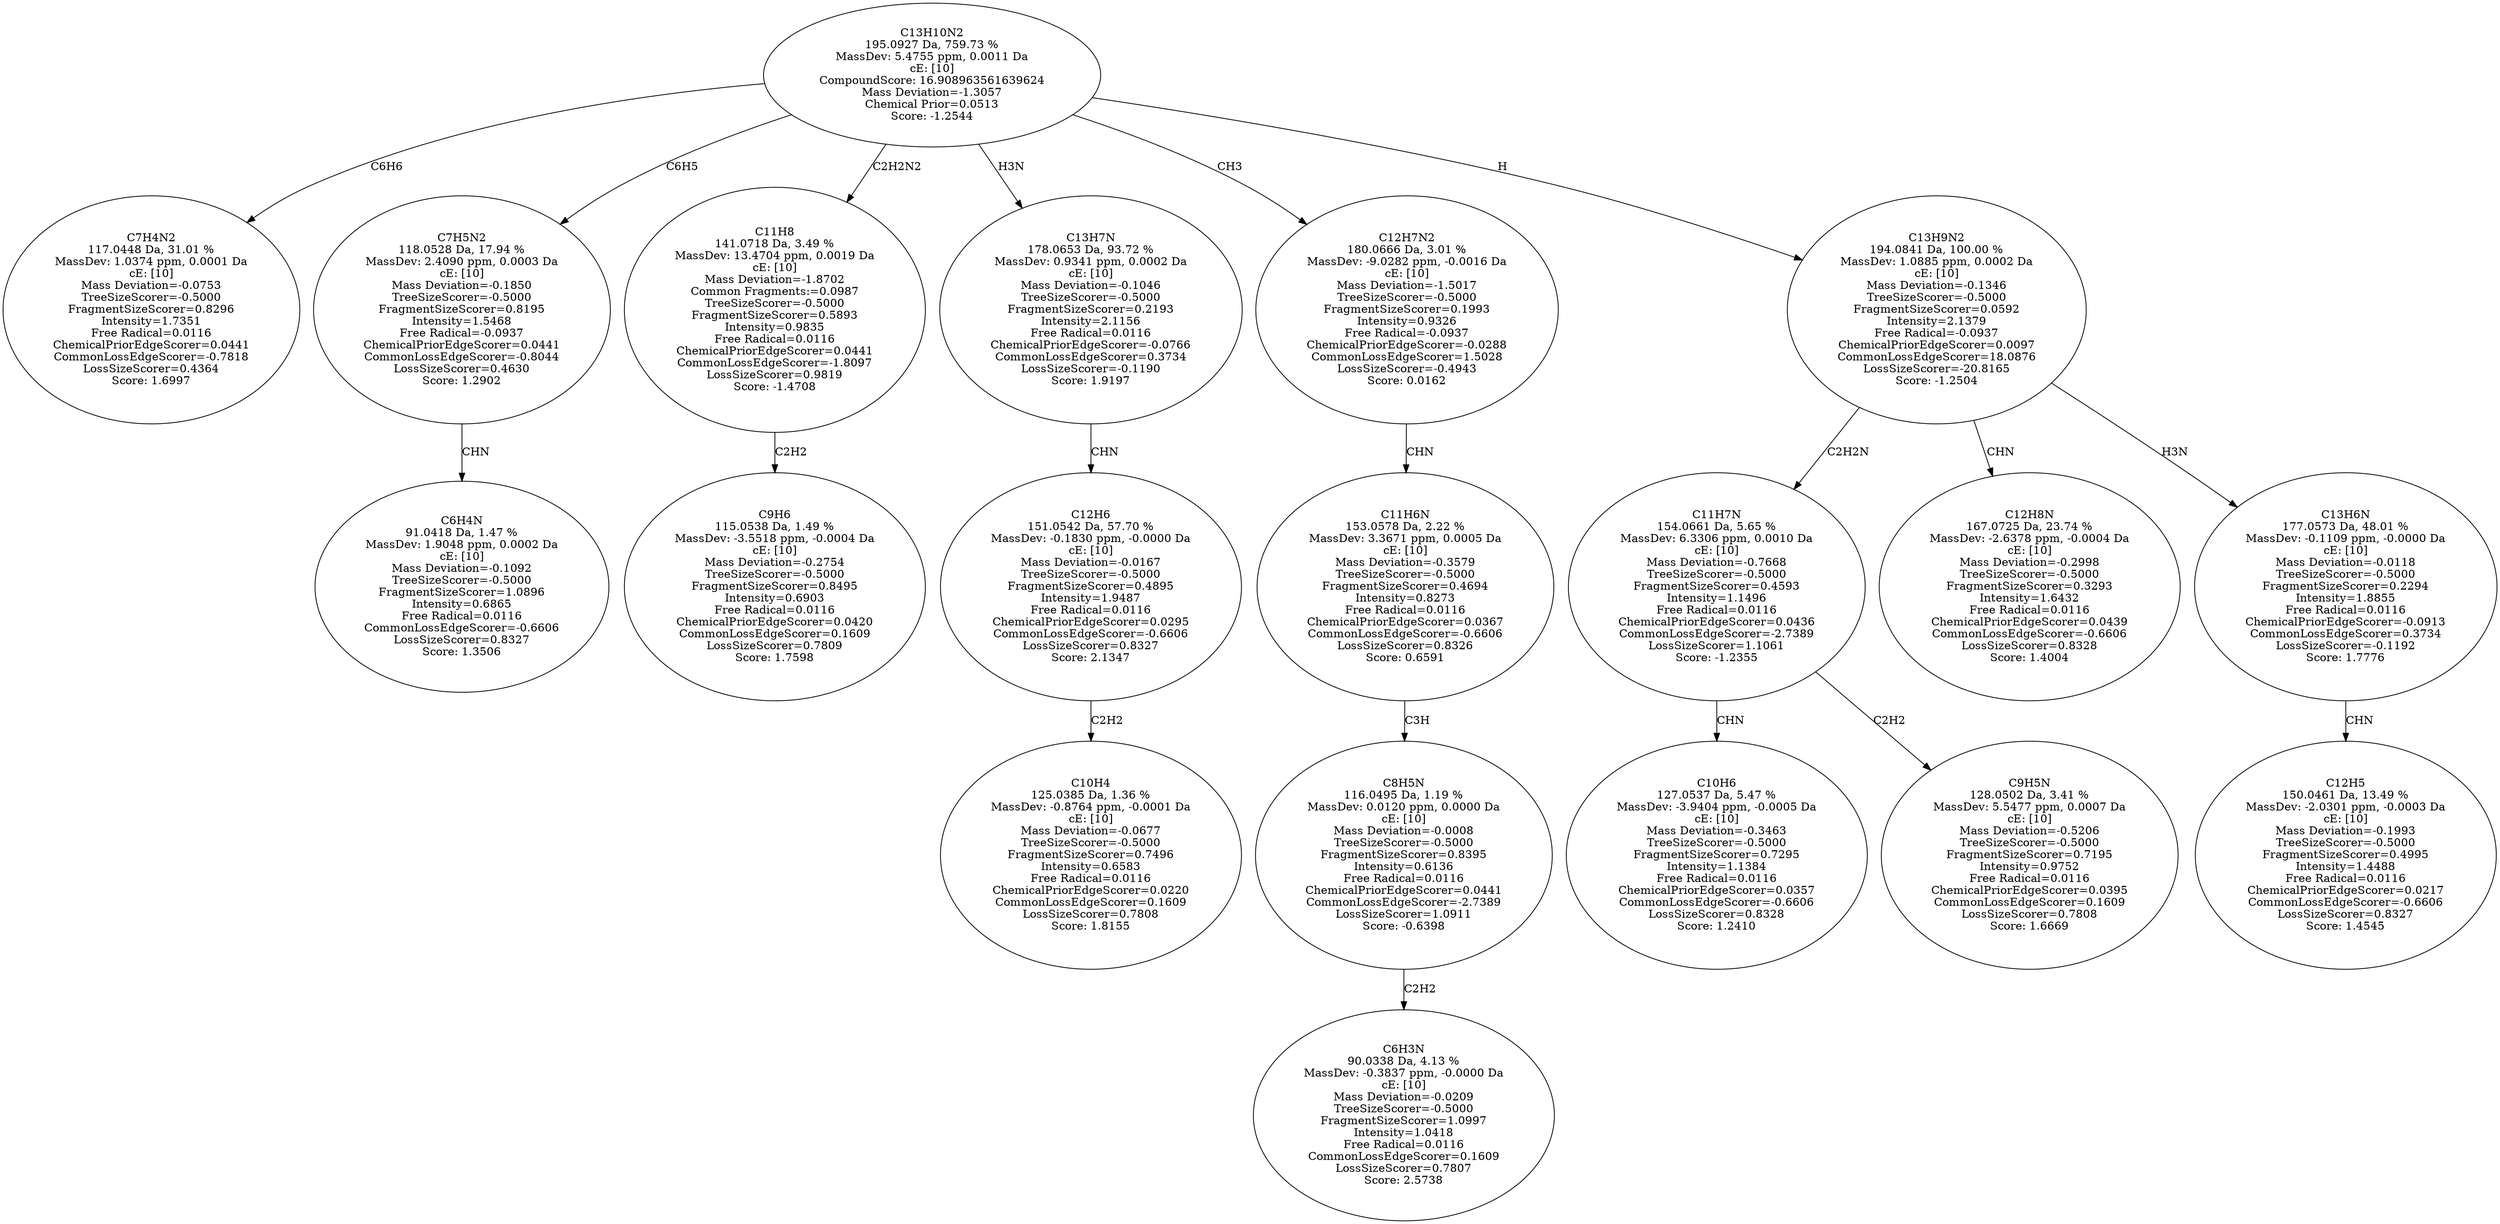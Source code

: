 strict digraph {
v1 [label="C7H4N2\n117.0448 Da, 31.01 %\nMassDev: 1.0374 ppm, 0.0001 Da\ncE: [10]\nMass Deviation=-0.0753\nTreeSizeScorer=-0.5000\nFragmentSizeScorer=0.8296\nIntensity=1.7351\nFree Radical=0.0116\nChemicalPriorEdgeScorer=0.0441\nCommonLossEdgeScorer=-0.7818\nLossSizeScorer=0.4364\nScore: 1.6997"];
v2 [label="C6H4N\n91.0418 Da, 1.47 %\nMassDev: 1.9048 ppm, 0.0002 Da\ncE: [10]\nMass Deviation=-0.1092\nTreeSizeScorer=-0.5000\nFragmentSizeScorer=1.0896\nIntensity=0.6865\nFree Radical=0.0116\nCommonLossEdgeScorer=-0.6606\nLossSizeScorer=0.8327\nScore: 1.3506"];
v3 [label="C7H5N2\n118.0528 Da, 17.94 %\nMassDev: 2.4090 ppm, 0.0003 Da\ncE: [10]\nMass Deviation=-0.1850\nTreeSizeScorer=-0.5000\nFragmentSizeScorer=0.8195\nIntensity=1.5468\nFree Radical=-0.0937\nChemicalPriorEdgeScorer=0.0441\nCommonLossEdgeScorer=-0.8044\nLossSizeScorer=0.4630\nScore: 1.2902"];
v4 [label="C9H6\n115.0538 Da, 1.49 %\nMassDev: -3.5518 ppm, -0.0004 Da\ncE: [10]\nMass Deviation=-0.2754\nTreeSizeScorer=-0.5000\nFragmentSizeScorer=0.8495\nIntensity=0.6903\nFree Radical=0.0116\nChemicalPriorEdgeScorer=0.0420\nCommonLossEdgeScorer=0.1609\nLossSizeScorer=0.7809\nScore: 1.7598"];
v5 [label="C11H8\n141.0718 Da, 3.49 %\nMassDev: 13.4704 ppm, 0.0019 Da\ncE: [10]\nMass Deviation=-1.8702\nCommon Fragments:=0.0987\nTreeSizeScorer=-0.5000\nFragmentSizeScorer=0.5893\nIntensity=0.9835\nFree Radical=0.0116\nChemicalPriorEdgeScorer=0.0441\nCommonLossEdgeScorer=-1.8097\nLossSizeScorer=0.9819\nScore: -1.4708"];
v6 [label="C10H4\n125.0385 Da, 1.36 %\nMassDev: -0.8764 ppm, -0.0001 Da\ncE: [10]\nMass Deviation=-0.0677\nTreeSizeScorer=-0.5000\nFragmentSizeScorer=0.7496\nIntensity=0.6583\nFree Radical=0.0116\nChemicalPriorEdgeScorer=0.0220\nCommonLossEdgeScorer=0.1609\nLossSizeScorer=0.7808\nScore: 1.8155"];
v7 [label="C12H6\n151.0542 Da, 57.70 %\nMassDev: -0.1830 ppm, -0.0000 Da\ncE: [10]\nMass Deviation=-0.0167\nTreeSizeScorer=-0.5000\nFragmentSizeScorer=0.4895\nIntensity=1.9487\nFree Radical=0.0116\nChemicalPriorEdgeScorer=0.0295\nCommonLossEdgeScorer=-0.6606\nLossSizeScorer=0.8327\nScore: 2.1347"];
v8 [label="C13H7N\n178.0653 Da, 93.72 %\nMassDev: 0.9341 ppm, 0.0002 Da\ncE: [10]\nMass Deviation=-0.1046\nTreeSizeScorer=-0.5000\nFragmentSizeScorer=0.2193\nIntensity=2.1156\nFree Radical=0.0116\nChemicalPriorEdgeScorer=-0.0766\nCommonLossEdgeScorer=0.3734\nLossSizeScorer=-0.1190\nScore: 1.9197"];
v9 [label="C6H3N\n90.0338 Da, 4.13 %\nMassDev: -0.3837 ppm, -0.0000 Da\ncE: [10]\nMass Deviation=-0.0209\nTreeSizeScorer=-0.5000\nFragmentSizeScorer=1.0997\nIntensity=1.0418\nFree Radical=0.0116\nCommonLossEdgeScorer=0.1609\nLossSizeScorer=0.7807\nScore: 2.5738"];
v10 [label="C8H5N\n116.0495 Da, 1.19 %\nMassDev: 0.0120 ppm, 0.0000 Da\ncE: [10]\nMass Deviation=-0.0008\nTreeSizeScorer=-0.5000\nFragmentSizeScorer=0.8395\nIntensity=0.6136\nFree Radical=0.0116\nChemicalPriorEdgeScorer=0.0441\nCommonLossEdgeScorer=-2.7389\nLossSizeScorer=1.0911\nScore: -0.6398"];
v11 [label="C11H6N\n153.0578 Da, 2.22 %\nMassDev: 3.3671 ppm, 0.0005 Da\ncE: [10]\nMass Deviation=-0.3579\nTreeSizeScorer=-0.5000\nFragmentSizeScorer=0.4694\nIntensity=0.8273\nFree Radical=0.0116\nChemicalPriorEdgeScorer=0.0367\nCommonLossEdgeScorer=-0.6606\nLossSizeScorer=0.8326\nScore: 0.6591"];
v12 [label="C12H7N2\n180.0666 Da, 3.01 %\nMassDev: -9.0282 ppm, -0.0016 Da\ncE: [10]\nMass Deviation=-1.5017\nTreeSizeScorer=-0.5000\nFragmentSizeScorer=0.1993\nIntensity=0.9326\nFree Radical=-0.0937\nChemicalPriorEdgeScorer=-0.0288\nCommonLossEdgeScorer=1.5028\nLossSizeScorer=-0.4943\nScore: 0.0162"];
v13 [label="C10H6\n127.0537 Da, 5.47 %\nMassDev: -3.9404 ppm, -0.0005 Da\ncE: [10]\nMass Deviation=-0.3463\nTreeSizeScorer=-0.5000\nFragmentSizeScorer=0.7295\nIntensity=1.1384\nFree Radical=0.0116\nChemicalPriorEdgeScorer=0.0357\nCommonLossEdgeScorer=-0.6606\nLossSizeScorer=0.8328\nScore: 1.2410"];
v14 [label="C9H5N\n128.0502 Da, 3.41 %\nMassDev: 5.5477 ppm, 0.0007 Da\ncE: [10]\nMass Deviation=-0.5206\nTreeSizeScorer=-0.5000\nFragmentSizeScorer=0.7195\nIntensity=0.9752\nFree Radical=0.0116\nChemicalPriorEdgeScorer=0.0395\nCommonLossEdgeScorer=0.1609\nLossSizeScorer=0.7808\nScore: 1.6669"];
v15 [label="C11H7N\n154.0661 Da, 5.65 %\nMassDev: 6.3306 ppm, 0.0010 Da\ncE: [10]\nMass Deviation=-0.7668\nTreeSizeScorer=-0.5000\nFragmentSizeScorer=0.4593\nIntensity=1.1496\nFree Radical=0.0116\nChemicalPriorEdgeScorer=0.0436\nCommonLossEdgeScorer=-2.7389\nLossSizeScorer=1.1061\nScore: -1.2355"];
v16 [label="C12H8N\n167.0725 Da, 23.74 %\nMassDev: -2.6378 ppm, -0.0004 Da\ncE: [10]\nMass Deviation=-0.2998\nTreeSizeScorer=-0.5000\nFragmentSizeScorer=0.3293\nIntensity=1.6432\nFree Radical=0.0116\nChemicalPriorEdgeScorer=0.0439\nCommonLossEdgeScorer=-0.6606\nLossSizeScorer=0.8328\nScore: 1.4004"];
v17 [label="C12H5\n150.0461 Da, 13.49 %\nMassDev: -2.0301 ppm, -0.0003 Da\ncE: [10]\nMass Deviation=-0.1993\nTreeSizeScorer=-0.5000\nFragmentSizeScorer=0.4995\nIntensity=1.4488\nFree Radical=0.0116\nChemicalPriorEdgeScorer=0.0217\nCommonLossEdgeScorer=-0.6606\nLossSizeScorer=0.8327\nScore: 1.4545"];
v18 [label="C13H6N\n177.0573 Da, 48.01 %\nMassDev: -0.1109 ppm, -0.0000 Da\ncE: [10]\nMass Deviation=-0.0118\nTreeSizeScorer=-0.5000\nFragmentSizeScorer=0.2294\nIntensity=1.8855\nFree Radical=0.0116\nChemicalPriorEdgeScorer=-0.0913\nCommonLossEdgeScorer=0.3734\nLossSizeScorer=-0.1192\nScore: 1.7776"];
v19 [label="C13H9N2\n194.0841 Da, 100.00 %\nMassDev: 1.0885 ppm, 0.0002 Da\ncE: [10]\nMass Deviation=-0.1346\nTreeSizeScorer=-0.5000\nFragmentSizeScorer=0.0592\nIntensity=2.1379\nFree Radical=-0.0937\nChemicalPriorEdgeScorer=0.0097\nCommonLossEdgeScorer=18.0876\nLossSizeScorer=-20.8165\nScore: -1.2504"];
v20 [label="C13H10N2\n195.0927 Da, 759.73 %\nMassDev: 5.4755 ppm, 0.0011 Da\ncE: [10]\nCompoundScore: 16.908963561639624\nMass Deviation=-1.3057\nChemical Prior=0.0513\nScore: -1.2544"];
v20 -> v1 [label="C6H6"];
v3 -> v2 [label="CHN"];
v20 -> v3 [label="C6H5"];
v5 -> v4 [label="C2H2"];
v20 -> v5 [label="C2H2N2"];
v7 -> v6 [label="C2H2"];
v8 -> v7 [label="CHN"];
v20 -> v8 [label="H3N"];
v10 -> v9 [label="C2H2"];
v11 -> v10 [label="C3H"];
v12 -> v11 [label="CHN"];
v20 -> v12 [label="CH3"];
v15 -> v13 [label="CHN"];
v15 -> v14 [label="C2H2"];
v19 -> v15 [label="C2H2N"];
v19 -> v16 [label="CHN"];
v18 -> v17 [label="CHN"];
v19 -> v18 [label="H3N"];
v20 -> v19 [label="H"];
}